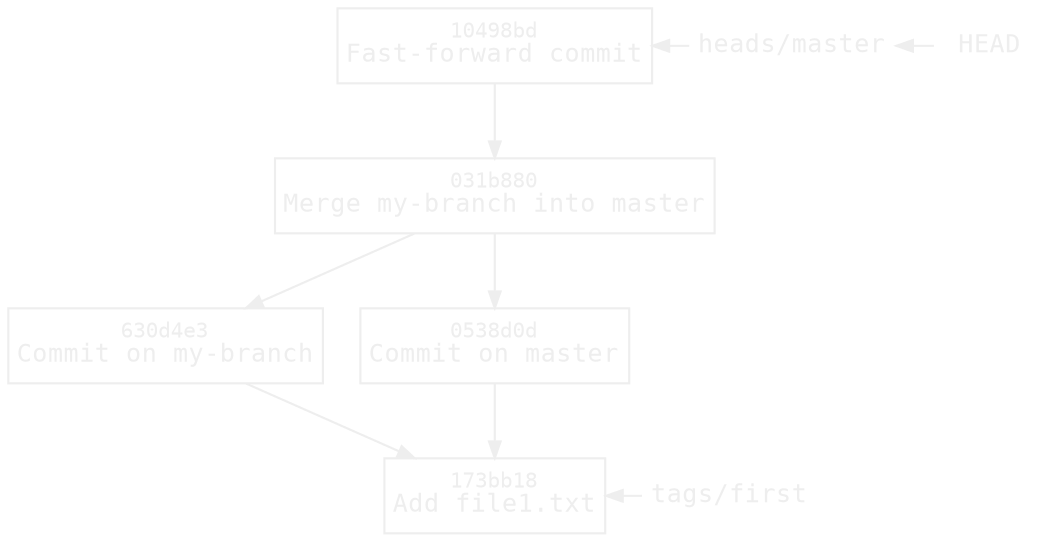 digraph branch {
    bgcolor = transparent
    color = white

    node [fontname=monospace, fontsize=12, fontcolor="#eeeeee"
          margin="0.06,0.1", height=0, color="#eeeeee"]
    edge [fontcolor="#eeeeee", color="#eeeeee", arrowsize=0.8]

    node [shape=box, labeldistance=0.2]
    "173bb18" [label=<<font point-size="10">173bb18</font><br/>Add file1.txt>]
    "630d4e3" [label=<<font point-size="10">630d4e3</font><br/>Commit on my-branch>]
    "0538d0d" [label=<<font point-size="10">0538d0d</font><br/>Commit on master>]
    "031b880" [label=<<font point-size="10">031b880</font><br/>Merge my-branch into master>]
    "10498bd" [label=<<font point-size="10">10498bd</font><br/>Fast-forward commit>]

    node [shape=none, margin=0.05, height=0]
    HEAD
    master [label="heads/master"]
    first [label="tags/first"]

    "630d4e3" -> "173bb18"
    "0538d0d" -> "173bb18" [weight=2]
    "031b880" -> "630d4e3"
    "031b880" -> "0538d0d" [weight=2]
    "10498bd" -> "031b880" [weight=2]

    {
        rank = same
        first -> "173bb18" [constraint=false]
    }

    {
        rank = same
        HEAD -> master [constraint=false]
        master -> "10498bd" [constraint=false]
    }
}
